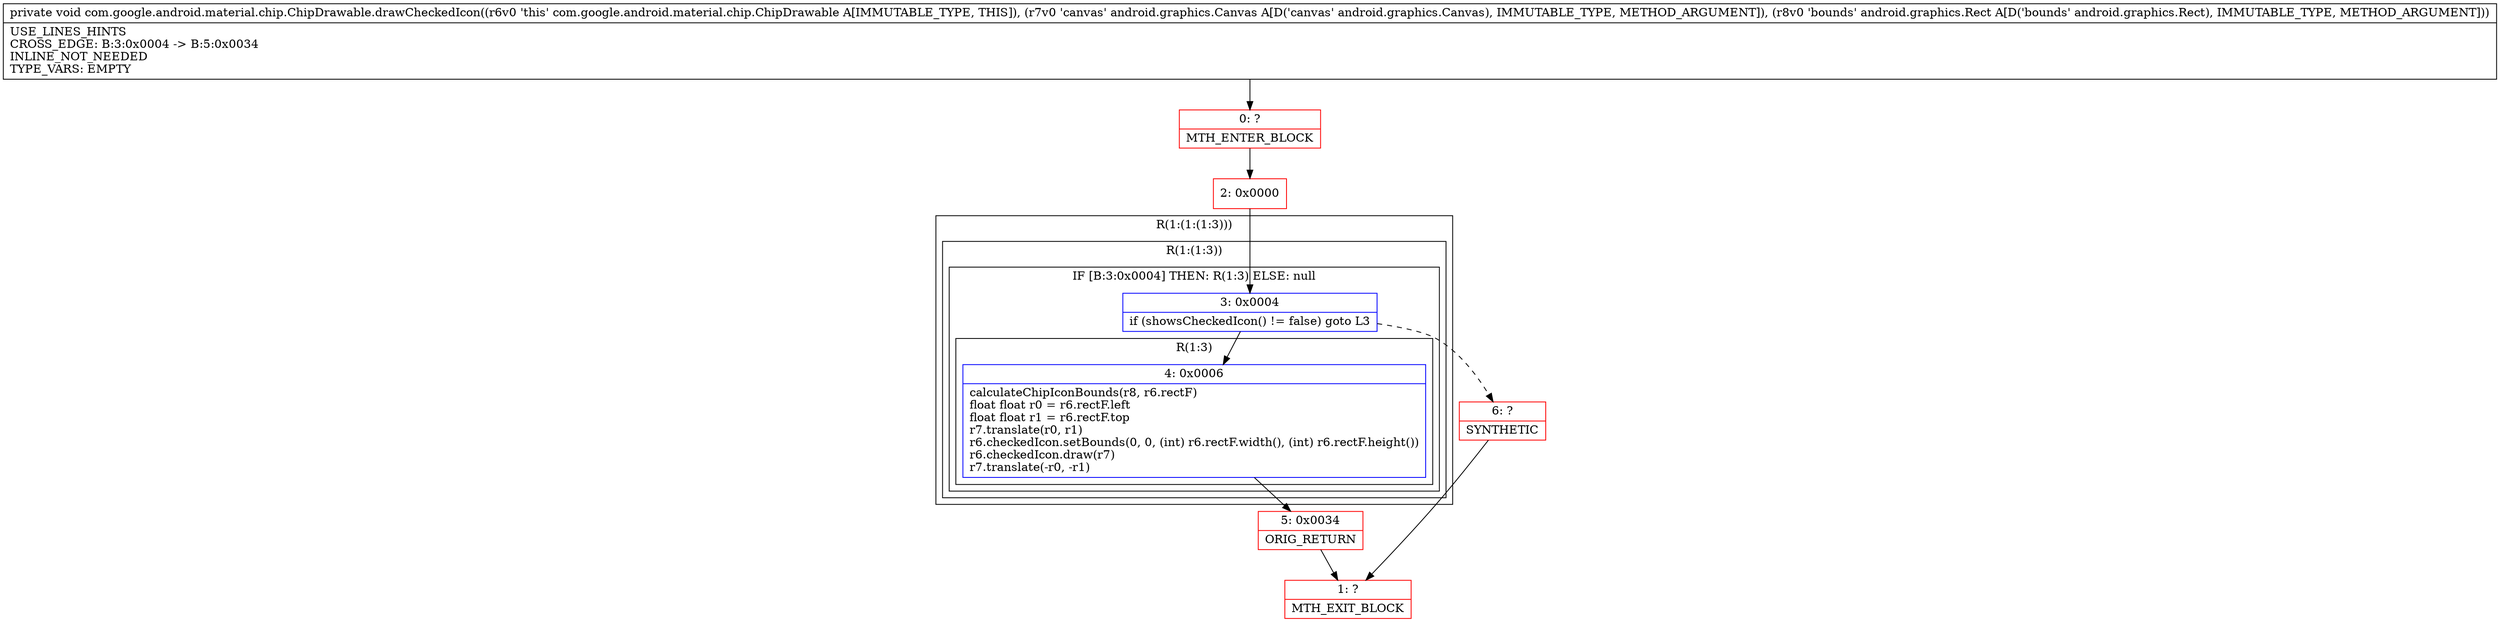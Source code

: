 digraph "CFG forcom.google.android.material.chip.ChipDrawable.drawCheckedIcon(Landroid\/graphics\/Canvas;Landroid\/graphics\/Rect;)V" {
subgraph cluster_Region_566632647 {
label = "R(1:(1:(1:3)))";
node [shape=record,color=blue];
subgraph cluster_Region_1352198905 {
label = "R(1:(1:3))";
node [shape=record,color=blue];
subgraph cluster_IfRegion_1510801509 {
label = "IF [B:3:0x0004] THEN: R(1:3) ELSE: null";
node [shape=record,color=blue];
Node_3 [shape=record,label="{3\:\ 0x0004|if (showsCheckedIcon() != false) goto L3\l}"];
subgraph cluster_Region_1884893752 {
label = "R(1:3)";
node [shape=record,color=blue];
Node_4 [shape=record,label="{4\:\ 0x0006|calculateChipIconBounds(r8, r6.rectF)\lfloat float r0 = r6.rectF.left\lfloat float r1 = r6.rectF.top\lr7.translate(r0, r1)\lr6.checkedIcon.setBounds(0, 0, (int) r6.rectF.width(), (int) r6.rectF.height())\lr6.checkedIcon.draw(r7)\lr7.translate(\-r0, \-r1)\l}"];
}
}
}
}
Node_0 [shape=record,color=red,label="{0\:\ ?|MTH_ENTER_BLOCK\l}"];
Node_2 [shape=record,color=red,label="{2\:\ 0x0000}"];
Node_5 [shape=record,color=red,label="{5\:\ 0x0034|ORIG_RETURN\l}"];
Node_1 [shape=record,color=red,label="{1\:\ ?|MTH_EXIT_BLOCK\l}"];
Node_6 [shape=record,color=red,label="{6\:\ ?|SYNTHETIC\l}"];
MethodNode[shape=record,label="{private void com.google.android.material.chip.ChipDrawable.drawCheckedIcon((r6v0 'this' com.google.android.material.chip.ChipDrawable A[IMMUTABLE_TYPE, THIS]), (r7v0 'canvas' android.graphics.Canvas A[D('canvas' android.graphics.Canvas), IMMUTABLE_TYPE, METHOD_ARGUMENT]), (r8v0 'bounds' android.graphics.Rect A[D('bounds' android.graphics.Rect), IMMUTABLE_TYPE, METHOD_ARGUMENT]))  | USE_LINES_HINTS\lCROSS_EDGE: B:3:0x0004 \-\> B:5:0x0034\lINLINE_NOT_NEEDED\lTYPE_VARS: EMPTY\l}"];
MethodNode -> Node_0;Node_3 -> Node_4;
Node_3 -> Node_6[style=dashed];
Node_4 -> Node_5;
Node_0 -> Node_2;
Node_2 -> Node_3;
Node_5 -> Node_1;
Node_6 -> Node_1;
}

